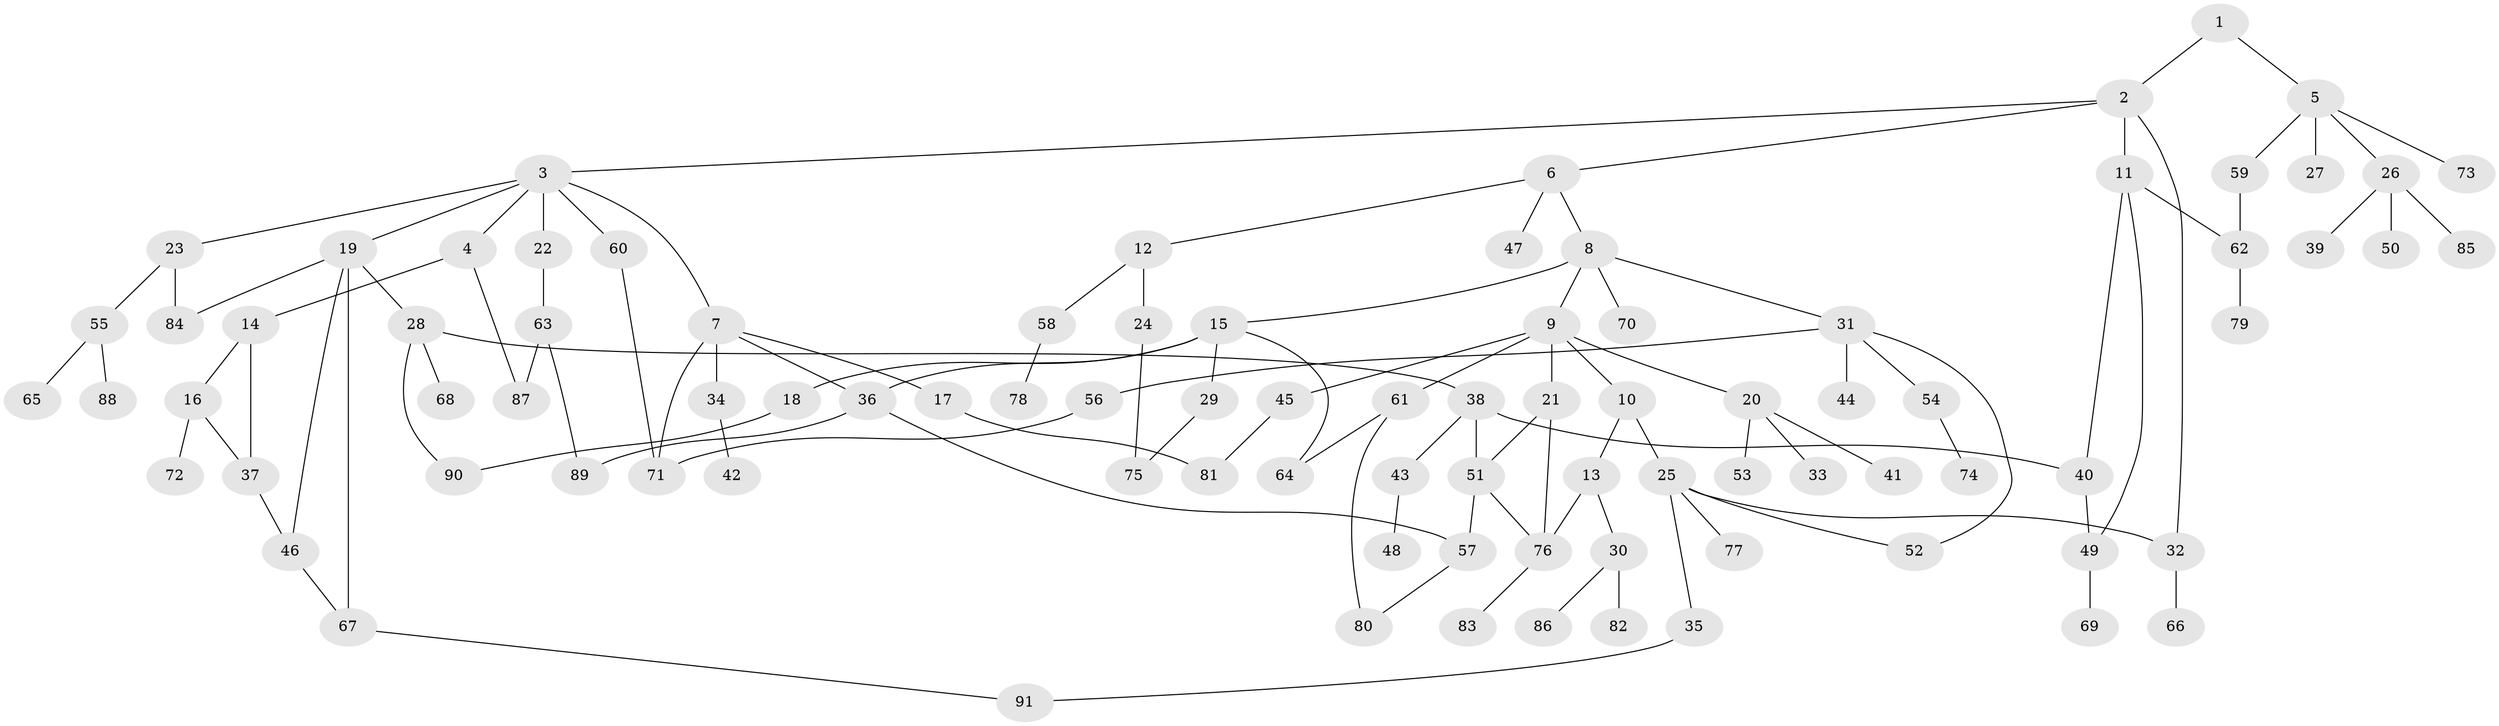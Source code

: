 // Generated by graph-tools (version 1.1) at 2025/13/03/09/25 04:13:19]
// undirected, 91 vertices, 114 edges
graph export_dot {
graph [start="1"]
  node [color=gray90,style=filled];
  1;
  2;
  3;
  4;
  5;
  6;
  7;
  8;
  9;
  10;
  11;
  12;
  13;
  14;
  15;
  16;
  17;
  18;
  19;
  20;
  21;
  22;
  23;
  24;
  25;
  26;
  27;
  28;
  29;
  30;
  31;
  32;
  33;
  34;
  35;
  36;
  37;
  38;
  39;
  40;
  41;
  42;
  43;
  44;
  45;
  46;
  47;
  48;
  49;
  50;
  51;
  52;
  53;
  54;
  55;
  56;
  57;
  58;
  59;
  60;
  61;
  62;
  63;
  64;
  65;
  66;
  67;
  68;
  69;
  70;
  71;
  72;
  73;
  74;
  75;
  76;
  77;
  78;
  79;
  80;
  81;
  82;
  83;
  84;
  85;
  86;
  87;
  88;
  89;
  90;
  91;
  1 -- 2;
  1 -- 5;
  2 -- 3;
  2 -- 6;
  2 -- 11;
  2 -- 32;
  3 -- 4;
  3 -- 7;
  3 -- 19;
  3 -- 22;
  3 -- 23;
  3 -- 60;
  4 -- 14;
  4 -- 87;
  5 -- 26;
  5 -- 27;
  5 -- 59;
  5 -- 73;
  6 -- 8;
  6 -- 12;
  6 -- 47;
  7 -- 17;
  7 -- 34;
  7 -- 71;
  7 -- 36;
  8 -- 9;
  8 -- 15;
  8 -- 31;
  8 -- 70;
  9 -- 10;
  9 -- 20;
  9 -- 21;
  9 -- 45;
  9 -- 61;
  10 -- 13;
  10 -- 25;
  11 -- 40;
  11 -- 49;
  11 -- 62;
  12 -- 24;
  12 -- 58;
  13 -- 30;
  13 -- 76;
  14 -- 16;
  14 -- 37;
  15 -- 18;
  15 -- 29;
  15 -- 36;
  15 -- 64;
  16 -- 37;
  16 -- 72;
  17 -- 81;
  18 -- 90;
  19 -- 28;
  19 -- 46;
  19 -- 67;
  19 -- 84;
  20 -- 33;
  20 -- 41;
  20 -- 53;
  21 -- 51;
  21 -- 76;
  22 -- 63;
  23 -- 55;
  23 -- 84;
  24 -- 75;
  25 -- 32;
  25 -- 35;
  25 -- 52;
  25 -- 77;
  26 -- 39;
  26 -- 50;
  26 -- 85;
  28 -- 38;
  28 -- 68;
  28 -- 90;
  29 -- 75;
  30 -- 82;
  30 -- 86;
  31 -- 44;
  31 -- 54;
  31 -- 56;
  31 -- 52;
  32 -- 66;
  34 -- 42;
  35 -- 91;
  36 -- 89;
  36 -- 57;
  37 -- 46;
  38 -- 43;
  38 -- 51;
  38 -- 40;
  40 -- 49;
  43 -- 48;
  45 -- 81;
  46 -- 67;
  49 -- 69;
  51 -- 57;
  51 -- 76;
  54 -- 74;
  55 -- 65;
  55 -- 88;
  56 -- 71;
  57 -- 80;
  58 -- 78;
  59 -- 62;
  60 -- 71;
  61 -- 64;
  61 -- 80;
  62 -- 79;
  63 -- 89;
  63 -- 87;
  67 -- 91;
  76 -- 83;
}
